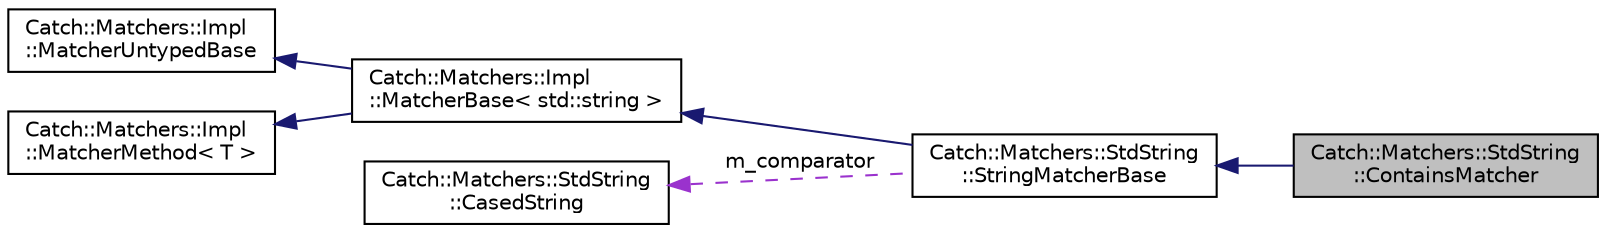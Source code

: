 digraph "Catch::Matchers::StdString::ContainsMatcher"
{
  edge [fontname="Helvetica",fontsize="10",labelfontname="Helvetica",labelfontsize="10"];
  node [fontname="Helvetica",fontsize="10",shape=record];
  rankdir="LR";
  Node5 [label="Catch::Matchers::StdString\l::ContainsMatcher",height=0.2,width=0.4,color="black", fillcolor="grey75", style="filled", fontcolor="black"];
  Node6 -> Node5 [dir="back",color="midnightblue",fontsize="10",style="solid"];
  Node6 [label="Catch::Matchers::StdString\l::StringMatcherBase",height=0.2,width=0.4,color="black", fillcolor="white", style="filled",URL="$structCatch_1_1Matchers_1_1StdString_1_1StringMatcherBase.html"];
  Node7 -> Node6 [dir="back",color="midnightblue",fontsize="10",style="solid"];
  Node7 [label="Catch::Matchers::Impl\l::MatcherBase\< std::string \>",height=0.2,width=0.4,color="black", fillcolor="white", style="filled",URL="$structCatch_1_1Matchers_1_1Impl_1_1MatcherBase.html"];
  Node8 -> Node7 [dir="back",color="midnightblue",fontsize="10",style="solid"];
  Node8 [label="Catch::Matchers::Impl\l::MatcherUntypedBase",height=0.2,width=0.4,color="black", fillcolor="white", style="filled",URL="$classCatch_1_1Matchers_1_1Impl_1_1MatcherUntypedBase.html"];
  Node9 -> Node7 [dir="back",color="midnightblue",fontsize="10",style="solid"];
  Node9 [label="Catch::Matchers::Impl\l::MatcherMethod\< T \>",height=0.2,width=0.4,color="black", fillcolor="white", style="filled",URL="$structCatch_1_1Matchers_1_1Impl_1_1MatcherMethod.html"];
  Node10 -> Node6 [dir="back",color="darkorchid3",fontsize="10",style="dashed",label=" m_comparator" ];
  Node10 [label="Catch::Matchers::StdString\l::CasedString",height=0.2,width=0.4,color="black", fillcolor="white", style="filled",URL="$structCatch_1_1Matchers_1_1StdString_1_1CasedString.html"];
}
